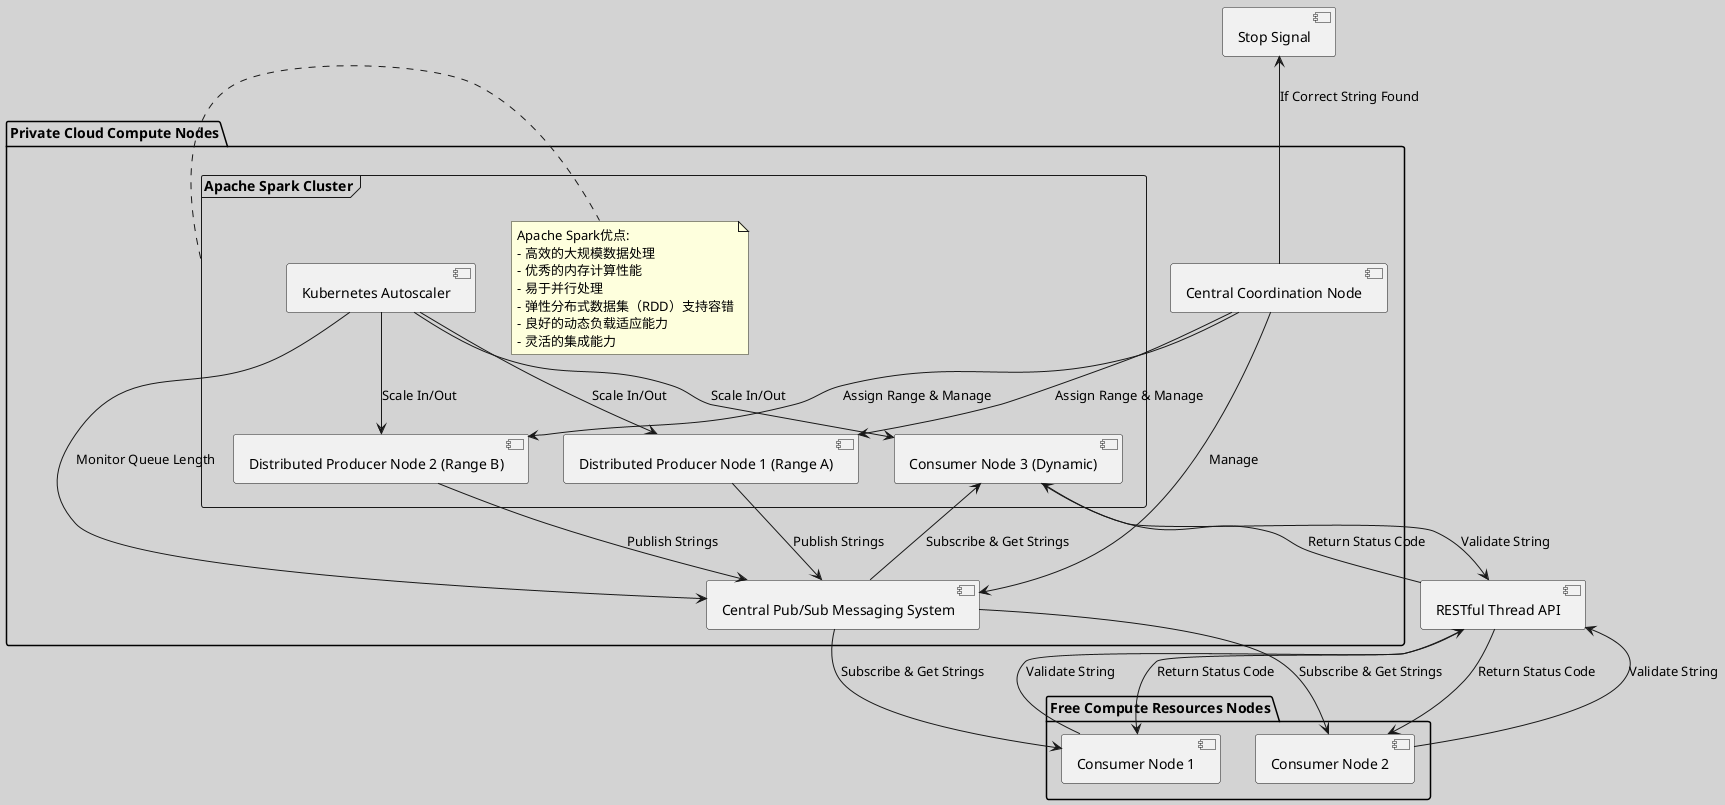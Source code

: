 @startuml
skinparam backgroundColor #D3D3D3

package "Private Cloud Compute Nodes" {
    [Central Coordination Node] as Coordinator
    frame "Apache Spark Cluster" {
        note right of "Apache Spark Cluster"
          Apache Spark优点:
          - 高效的大规模数据处理
          - 优秀的内存计算性能
          - 易于并行处理
          - 弹性分布式数据集（RDD）支持容错
          - 良好的动态负载适应能力
          - 灵活的集成能力
        end note
        [Distributed Producer Node 1 (Range A)] as DistProducer1
        [Distributed Producer Node 2 (Range B)] as DistProducer2
        [Kubernetes Autoscaler] as Autoscaler
        [Consumer Node 3 (Dynamic)] as DynamicConsumer3
    }
    [Central Pub/Sub Messaging System] as PubSub
}

package "Free Compute Resources Nodes" {
    [Consumer Node 1] as FreeConsumer1
    [Consumer Node 2] as FreeConsumer2
}
    
[RESTful Thread API] as API

Autoscaler --> PubSub : Monitor Queue Length
Autoscaler --> DistProducer1 : Scale In/Out
Autoscaler --> DistProducer2 : Scale In/Out
Autoscaler --> DynamicConsumer3 : Scale In/Out

Coordinator --> DistProducer1 : Assign Range & Manage
Coordinator --> DistProducer2 : Assign Range & Manage
Coordinator --> PubSub : Manage
    
DistProducer1 --> PubSub : Publish Strings
DistProducer2 --> PubSub : Publish Strings

PubSub --> FreeConsumer1 : Subscribe & Get Strings
PubSub --> FreeConsumer2 : Subscribe & Get Strings
PubSub --> DynamicConsumer3 : Subscribe & Get Strings

FreeConsumer1 --> API : Validate String
FreeConsumer2 --> API : Validate String
DynamicConsumer3 --> API : Validate String

API --> FreeConsumer1 : Return Status Code
API --> FreeConsumer2 : Return Status Code
API --> DynamicConsumer3 : Return Status Code

Coordinator -up-> [Stop Signal] : If Correct String Found

@enduml

